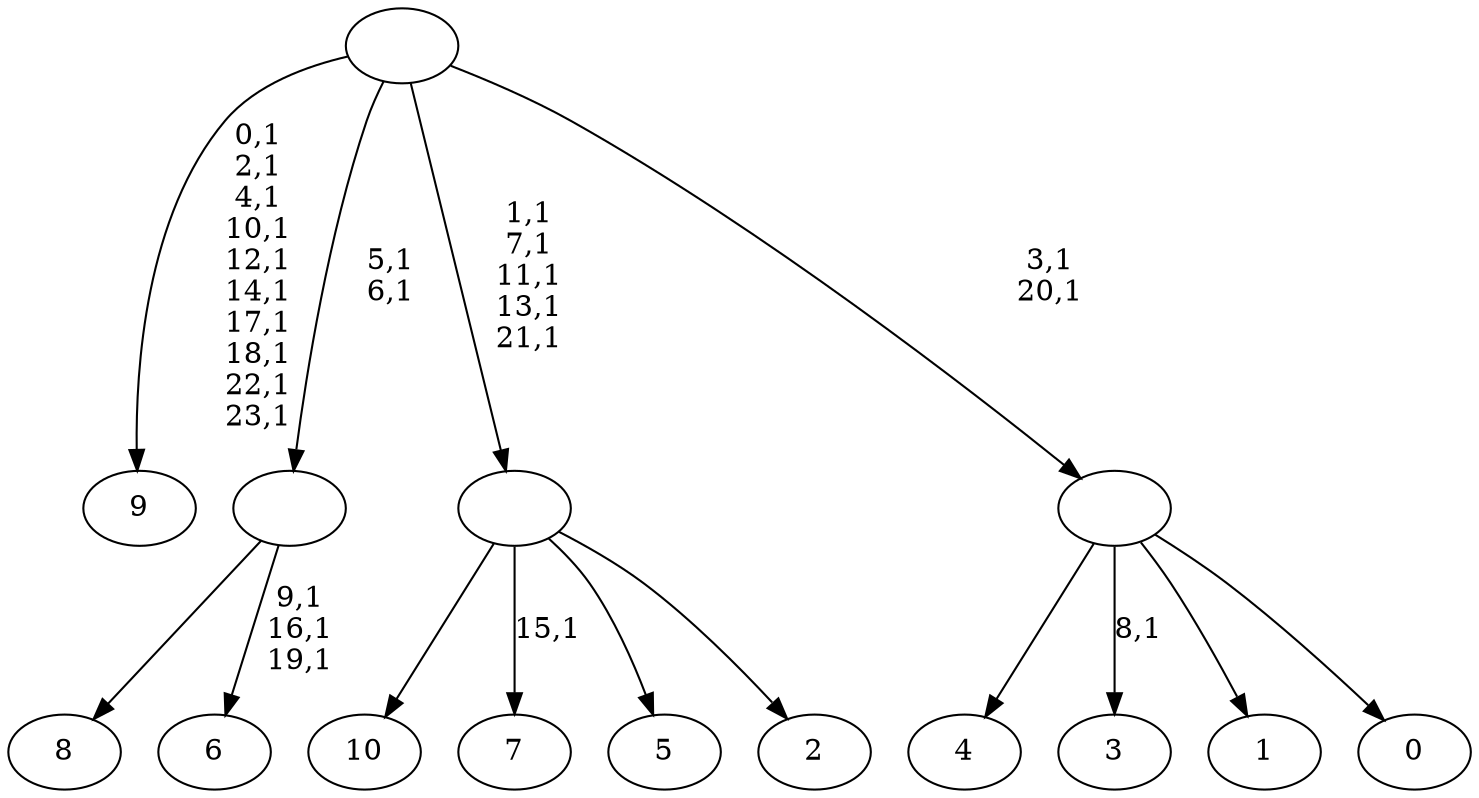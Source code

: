 digraph T {
	35 [label="10"]
	34 [label="9"]
	23 [label="8"]
	22 [label="7"]
	20 [label="6"]
	16 [label=""]
	14 [label="5"]
	13 [label="4"]
	12 [label="3"]
	10 [label="2"]
	9 [label=""]
	4 [label="1"]
	3 [label="0"]
	2 [label=""]
	0 [label=""]
	16 -> 20 [label="9,1\n16,1\n19,1"]
	16 -> 23 [label=""]
	9 -> 22 [label="15,1"]
	9 -> 35 [label=""]
	9 -> 14 [label=""]
	9 -> 10 [label=""]
	2 -> 12 [label="8,1"]
	2 -> 13 [label=""]
	2 -> 4 [label=""]
	2 -> 3 [label=""]
	0 -> 2 [label="3,1\n20,1"]
	0 -> 9 [label="1,1\n7,1\n11,1\n13,1\n21,1"]
	0 -> 16 [label="5,1\n6,1"]
	0 -> 34 [label="0,1\n2,1\n4,1\n10,1\n12,1\n14,1\n17,1\n18,1\n22,1\n23,1"]
}
